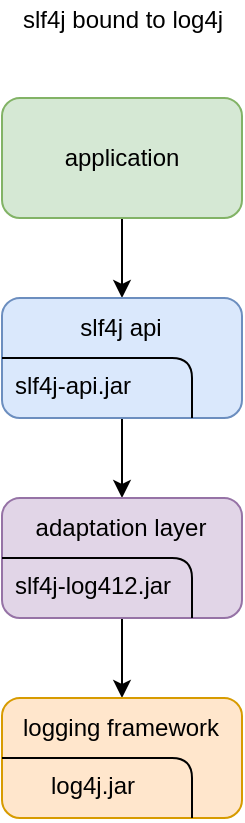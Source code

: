 <mxfile version="13.0.3" type="device"><diagram id="C5RBs43oDa-KdzZeNtuy" name="Page-1"><mxGraphModel dx="946" dy="680" grid="1" gridSize="10" guides="1" tooltips="1" connect="1" arrows="1" fold="1" page="1" pageScale="1" pageWidth="827" pageHeight="1169" math="0" shadow="0"><root><mxCell id="WIyWlLk6GJQsqaUBKTNV-0"/><mxCell id="WIyWlLk6GJQsqaUBKTNV-1" parent="WIyWlLk6GJQsqaUBKTNV-0"/><mxCell id="aNNgH3eZnjQBh2Sm37aA-15" style="edgeStyle=orthogonalEdgeStyle;rounded=0;orthogonalLoop=1;jettySize=auto;html=1;exitX=0.5;exitY=1;exitDx=0;exitDy=0;entryX=0.5;entryY=0;entryDx=0;entryDy=0;" edge="1" parent="WIyWlLk6GJQsqaUBKTNV-1" source="aNNgH3eZnjQBh2Sm37aA-0" target="aNNgH3eZnjQBh2Sm37aA-2"><mxGeometry relative="1" as="geometry"/></mxCell><mxCell id="aNNgH3eZnjQBh2Sm37aA-0" value="application" style="rounded=1;whiteSpace=wrap;html=1;fillColor=#d5e8d4;strokeColor=#82b366;" vertex="1" parent="WIyWlLk6GJQsqaUBKTNV-1"><mxGeometry x="300" y="90" width="120" height="60" as="geometry"/></mxCell><mxCell id="aNNgH3eZnjQBh2Sm37aA-1" value="slf4j bound to log4j" style="text;html=1;align=center;verticalAlign=middle;resizable=0;points=[];autosize=1;" vertex="1" parent="WIyWlLk6GJQsqaUBKTNV-1"><mxGeometry x="300" y="41" width="120" height="20" as="geometry"/></mxCell><mxCell id="aNNgH3eZnjQBh2Sm37aA-16" style="edgeStyle=orthogonalEdgeStyle;rounded=0;orthogonalLoop=1;jettySize=auto;html=1;exitX=0.5;exitY=1;exitDx=0;exitDy=0;entryX=0.5;entryY=0;entryDx=0;entryDy=0;" edge="1" parent="WIyWlLk6GJQsqaUBKTNV-1" source="aNNgH3eZnjQBh2Sm37aA-2" target="aNNgH3eZnjQBh2Sm37aA-6"><mxGeometry relative="1" as="geometry"/></mxCell><mxCell id="aNNgH3eZnjQBh2Sm37aA-2" value="" style="rounded=1;whiteSpace=wrap;html=1;fillColor=#dae8fc;strokeColor=#6c8ebf;" vertex="1" parent="WIyWlLk6GJQsqaUBKTNV-1"><mxGeometry x="300" y="190" width="120" height="60" as="geometry"/></mxCell><mxCell id="aNNgH3eZnjQBh2Sm37aA-3" value="slf4j api" style="text;html=1;align=center;verticalAlign=middle;resizable=0;points=[];autosize=1;" vertex="1" parent="WIyWlLk6GJQsqaUBKTNV-1"><mxGeometry x="329" y="195" width="60" height="20" as="geometry"/></mxCell><mxCell id="aNNgH3eZnjQBh2Sm37aA-4" value="" style="endArrow=none;html=1;exitX=0;exitY=0.5;exitDx=0;exitDy=0;" edge="1" parent="WIyWlLk6GJQsqaUBKTNV-1" source="aNNgH3eZnjQBh2Sm37aA-2"><mxGeometry width="50" height="50" relative="1" as="geometry"><mxPoint x="325" y="220" as="sourcePoint"/><mxPoint x="395" y="250" as="targetPoint"/><Array as="points"><mxPoint x="395" y="220"/></Array></mxGeometry></mxCell><mxCell id="aNNgH3eZnjQBh2Sm37aA-5" value="slf4j-api.jar" style="text;html=1;align=center;verticalAlign=middle;resizable=0;points=[];autosize=1;" vertex="1" parent="WIyWlLk6GJQsqaUBKTNV-1"><mxGeometry x="300" y="224" width="70" height="20" as="geometry"/></mxCell><mxCell id="aNNgH3eZnjQBh2Sm37aA-17" style="edgeStyle=orthogonalEdgeStyle;rounded=0;orthogonalLoop=1;jettySize=auto;html=1;exitX=0.5;exitY=1;exitDx=0;exitDy=0;entryX=0.5;entryY=0;entryDx=0;entryDy=0;" edge="1" parent="WIyWlLk6GJQsqaUBKTNV-1" source="aNNgH3eZnjQBh2Sm37aA-6" target="aNNgH3eZnjQBh2Sm37aA-10"><mxGeometry relative="1" as="geometry"/></mxCell><mxCell id="aNNgH3eZnjQBh2Sm37aA-6" value="" style="rounded=1;whiteSpace=wrap;html=1;fillColor=#e1d5e7;strokeColor=#9673a6;" vertex="1" parent="WIyWlLk6GJQsqaUBKTNV-1"><mxGeometry x="300" y="290" width="120" height="60" as="geometry"/></mxCell><mxCell id="aNNgH3eZnjQBh2Sm37aA-7" value="adaptation layer" style="text;html=1;align=center;verticalAlign=middle;resizable=0;points=[];autosize=1;" vertex="1" parent="WIyWlLk6GJQsqaUBKTNV-1"><mxGeometry x="309" y="295" width="100" height="20" as="geometry"/></mxCell><mxCell id="aNNgH3eZnjQBh2Sm37aA-8" value="" style="endArrow=none;html=1;exitX=0;exitY=0.5;exitDx=0;exitDy=0;" edge="1" parent="WIyWlLk6GJQsqaUBKTNV-1" source="aNNgH3eZnjQBh2Sm37aA-6"><mxGeometry width="50" height="50" relative="1" as="geometry"><mxPoint x="325" y="320" as="sourcePoint"/><mxPoint x="395" y="350" as="targetPoint"/><Array as="points"><mxPoint x="395" y="320"/></Array></mxGeometry></mxCell><mxCell id="aNNgH3eZnjQBh2Sm37aA-9" value="slf4j-log412.jar" style="text;html=1;align=center;verticalAlign=middle;resizable=0;points=[];autosize=1;" vertex="1" parent="WIyWlLk6GJQsqaUBKTNV-1"><mxGeometry x="300" y="324" width="90" height="20" as="geometry"/></mxCell><mxCell id="aNNgH3eZnjQBh2Sm37aA-10" value="" style="rounded=1;whiteSpace=wrap;html=1;fillColor=#ffe6cc;strokeColor=#d79b00;" vertex="1" parent="WIyWlLk6GJQsqaUBKTNV-1"><mxGeometry x="300" y="390" width="120" height="60" as="geometry"/></mxCell><mxCell id="aNNgH3eZnjQBh2Sm37aA-11" value="logging framework" style="text;html=1;align=center;verticalAlign=middle;resizable=0;points=[];autosize=1;" vertex="1" parent="WIyWlLk6GJQsqaUBKTNV-1"><mxGeometry x="304" y="395" width="110" height="20" as="geometry"/></mxCell><mxCell id="aNNgH3eZnjQBh2Sm37aA-12" value="" style="endArrow=none;html=1;exitX=0;exitY=0.5;exitDx=0;exitDy=0;" edge="1" parent="WIyWlLk6GJQsqaUBKTNV-1" source="aNNgH3eZnjQBh2Sm37aA-10"><mxGeometry width="50" height="50" relative="1" as="geometry"><mxPoint x="325" y="420" as="sourcePoint"/><mxPoint x="395" y="450" as="targetPoint"/><Array as="points"><mxPoint x="395" y="420"/></Array></mxGeometry></mxCell><mxCell id="aNNgH3eZnjQBh2Sm37aA-13" value="log4j.jar" style="text;html=1;align=center;verticalAlign=middle;resizable=0;points=[];autosize=1;" vertex="1" parent="WIyWlLk6GJQsqaUBKTNV-1"><mxGeometry x="315" y="424" width="60" height="20" as="geometry"/></mxCell></root></mxGraphModel></diagram></mxfile>